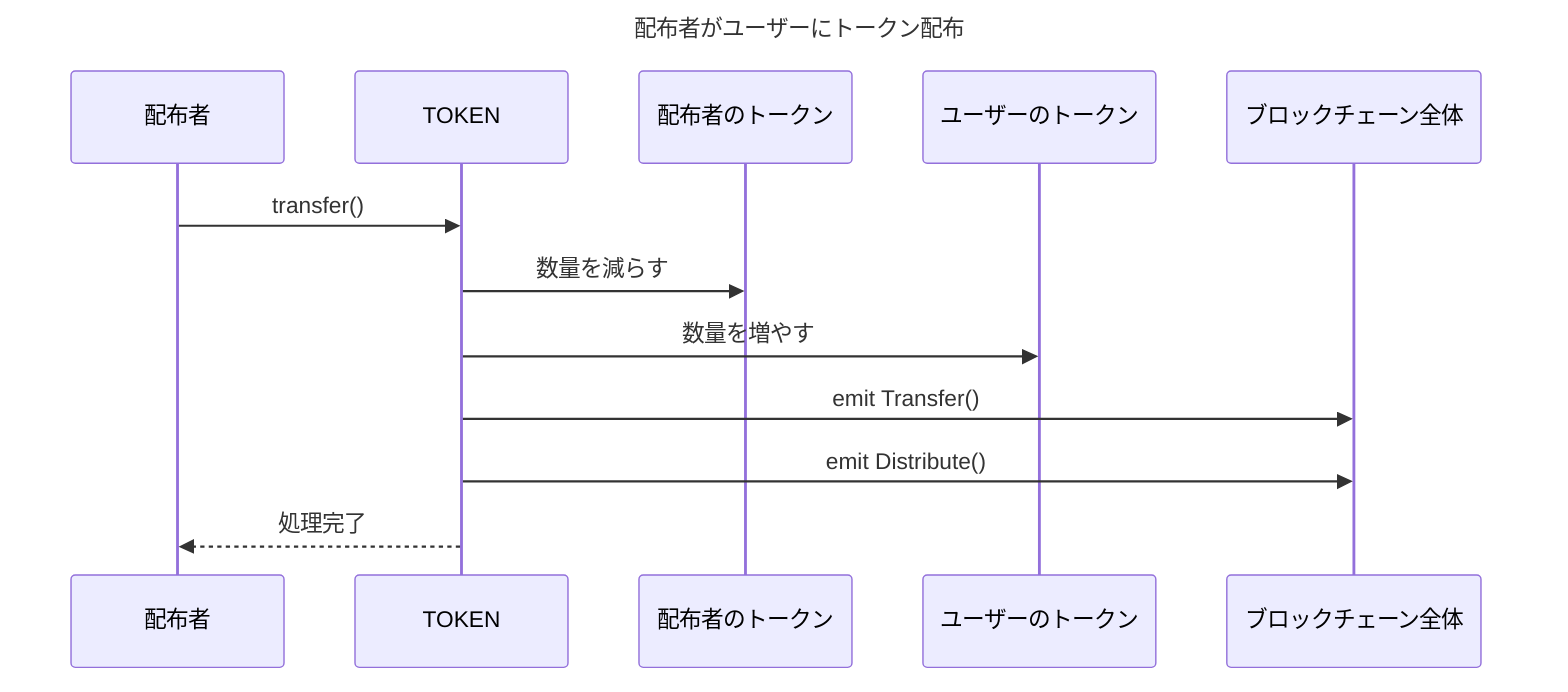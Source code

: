sequenceDiagram
Title: 配布者がユーザーにトークン配布

participant Human AS 配布者
participant TOKEN
participant BALANCE_A AS 配布者のトークン
participant BALANCE_B AS ユーザーのトークン
participant 全体　AS ブロックチェーン全体

Human->>TOKEN: transfer()
TOKEN->>BALANCE_A: 数量を減らす
TOKEN->>BALANCE_B: 数量を増やす
TOKEN->>全体: emit Transfer()
TOKEN->>全体: emit Distribute()
TOKEN-->>Human: 処理完了